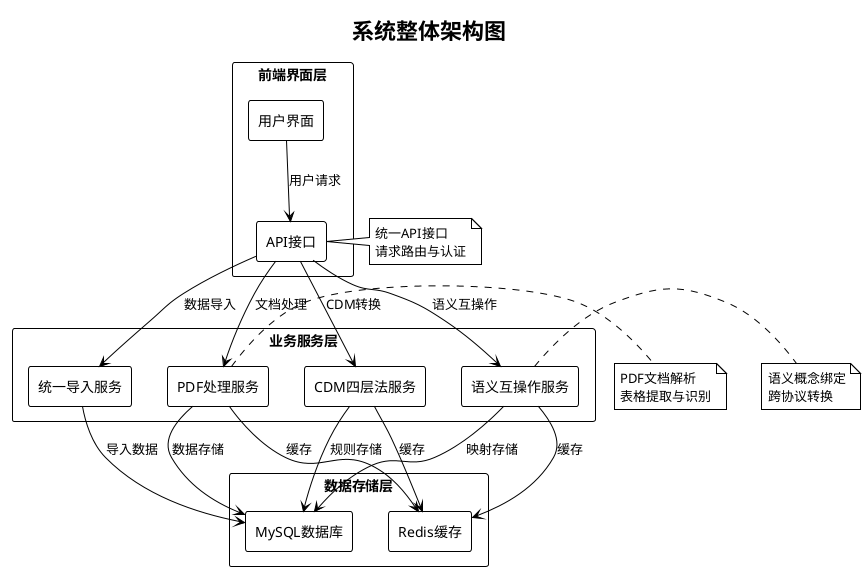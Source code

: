 @startuml 系统整体架构图
!theme plain
skinparam backgroundColor #FFFFFF
skinparam componentStyle rectangle
skinparam packageStyle rectangle
skinparam component {
    BackgroundColor #FFFFFF
    BorderColor #000000
    FontColor #000000
}
skinparam package {
    BackgroundColor #FFFFFF
    BorderColor #000000
    FontColor #000000
}
skinparam note {
    BackgroundColor #FFFFFF
    BorderColor #000000
    FontColor #000000
}

title 系统整体架构图

package "前端界面层" {
    component "用户界面" as Frontend
    component "API接口" as API
}

package "业务服务层" {
    component "PDF处理服务" as PDFService
    component "语义互操作服务" as SemanticService
    component "CDM四层法服务" as CDMService
    component "统一导入服务" as ImportService
}

package "数据存储层" {
    component "MySQL数据库" as MySQL
    component "Redis缓存" as Redis
}

' 主要连接关系
Frontend --> API : 用户请求
API --> PDFService : 文档处理
API --> SemanticService : 语义互操作
API --> CDMService : CDM转换
API --> ImportService : 数据导入

PDFService --> MySQL : 数据存储
SemanticService --> MySQL : 映射存储
CDMService --> MySQL : 规则存储
ImportService --> MySQL : 导入数据

PDFService --> Redis : 缓存
SemanticService --> Redis : 缓存
CDMService --> Redis : 缓存

note right of API
  统一API接口
  请求路由与认证
end note

note right of PDFService
  PDF文档解析
  表格提取与识别
end note

note right of SemanticService
  语义概念绑定
  跨协议转换
end note

@enduml
